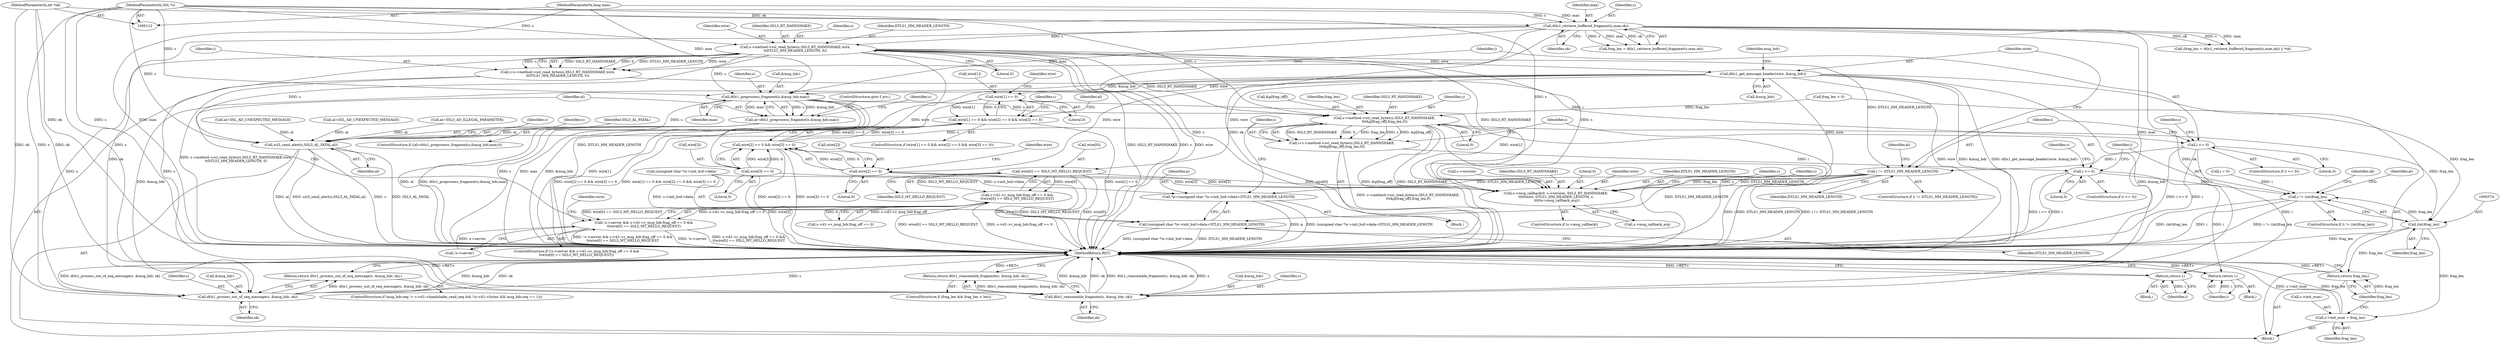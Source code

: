 digraph "0_openssl_d3152655d5319ce883c8e3ac4b99f8de4c59d846@API" {
"1000142" [label="(Call,s->method->ssl_read_bytes(s,SSL3_RT_HANDSHAKE,wire,\n\t\tDTLS1_HM_HEADER_LENGTH, 0))"];
"1000131" [label="(Call,dtls1_retrieve_buffered_fragment(s,max,ok))"];
"1000113" [label="(MethodParameterIn,SSL *s)"];
"1000116" [label="(MethodParameterIn,long max)"];
"1000117" [label="(MethodParameterIn,int *ok)"];
"1000140" [label="(Call,i=s->method->ssl_read_bytes(s,SSL3_RT_HANDSHAKE,wire,\n\t\tDTLS1_HM_HEADER_LENGTH, 0))"];
"1000149" [label="(Call,i <= 0)"];
"1000162" [label="(Return,return i;)"];
"1000165" [label="(Call,i != DTLS1_HM_HEADER_LENGTH)"];
"1000281" [label="(Call,s->msg_callback(0, s->version, SSL3_RT_HANDSHAKE, \n\t\t\t\t\twire, DTLS1_HM_HEADER_LENGTH, s, \n\t\t\t\t\ts->msg_callback_arg))"];
"1000328" [label="(Call,*p=(unsigned char *)s->init_buf->data+DTLS1_HM_HEADER_LENGTH)"];
"1000330" [label="(Call,(unsigned char *)s->init_buf->data+DTLS1_HM_HEADER_LENGTH)"];
"1000176" [label="(Call,dtls1_get_message_header(wire, &msg_hdr))"];
"1000204" [label="(Call,dtls1_process_out_of_seq_message(s, &msg_hdr, ok))"];
"1000203" [label="(Return,return dtls1_process_out_of_seq_message(s, &msg_hdr, ok);)"];
"1000231" [label="(Call,dtls1_reassemble_fragment(s, &msg_hdr, ok))"];
"1000230" [label="(Return,return dtls1_reassemble_fragment(s, &msg_hdr, ok);)"];
"1000252" [label="(Call,wire[0] == SSL3_MT_HELLO_REQUEST)"];
"1000242" [label="(Call,s->d1->r_msg_hdr.frag_off == 0 &&\n\t\twire[0] == SSL3_MT_HELLO_REQUEST)"];
"1000237" [label="(Call,!s->server && s->d1->r_msg_hdr.frag_off == 0 &&\n\t\twire[0] == SSL3_MT_HELLO_REQUEST)"];
"1000260" [label="(Call,wire[1] == 0)"];
"1000259" [label="(Call,wire[1] == 0 && wire[2] == 0 && wire[3] == 0)"];
"1000266" [label="(Call,wire[2] == 0)"];
"1000265" [label="(Call,wire[2] == 0 && wire[3] == 0)"];
"1000271" [label="(Call,wire[3] == 0)"];
"1000311" [label="(Call,dtls1_preprocess_fragment(s,&msg_hdr,max))"];
"1000309" [label="(Call,al=dtls1_preprocess_fragment(s,&msg_hdr,max))"];
"1000396" [label="(Call,ssl3_send_alert(s,SSL3_AL_FATAL,al))"];
"1000341" [label="(Call,s->method->ssl_read_bytes(s,SSL3_RT_HANDSHAKE,\n\t\t\t&p[frag_off],frag_len,0))"];
"1000339" [label="(Call,i=s->method->ssl_read_bytes(s,SSL3_RT_HANDSHAKE,\n\t\t\t&p[frag_off],frag_len,0))"];
"1000351" [label="(Call,i <= 0)"];
"1000364" [label="(Return,return i;)"];
"1000371" [label="(Call,i != (int)frag_len)"];
"1000373" [label="(Call,(int)frag_len)"];
"1000388" [label="(Call,s->init_num = frag_len)"];
"1000393" [label="(Return,return frag_len;)"];
"1000283" [label="(Call,s->version)"];
"1000204" [label="(Call,dtls1_process_out_of_seq_message(s, &msg_hdr, ok))"];
"1000133" [label="(Identifier,max)"];
"1000224" [label="(ControlStructure,if (frag_len && frag_len < len))"];
"1000177" [label="(Identifier,wire)"];
"1000388" [label="(Call,s->init_num = frag_len)"];
"1000275" [label="(Literal,0)"];
"1000279" [label="(Identifier,s)"];
"1000277" [label="(ControlStructure,if (s->msg_callback))"];
"1000134" [label="(Identifier,ok)"];
"1000118" [label="(Block,)"];
"1000252" [label="(Call,wire[0] == SSL3_MT_HELLO_REQUEST)"];
"1000367" [label="(Call,i = 0)"];
"1000203" [label="(Return,return dtls1_process_out_of_seq_message(s, &msg_hdr, ok);)"];
"1000264" [label="(Literal,0)"];
"1000166" [label="(Identifier,i)"];
"1000399" [label="(Identifier,al)"];
"1000386" [label="(Identifier,ok)"];
"1000357" [label="(Identifier,s)"];
"1000129" [label="(Call,frag_len = dtls1_retrieve_buffered_fragment(s,max,ok))"];
"1000272" [label="(Call,wire[3])"];
"1000364" [label="(Return,return i;)"];
"1000302" [label="(Identifier,al)"];
"1000375" [label="(Identifier,frag_len)"];
"1000233" [label="(Call,&msg_hdr)"];
"1000301" [label="(Call,al=SSL_AD_UNEXPECTED_MESSAGE)"];
"1000260" [label="(Call,wire[1] == 0)"];
"1000371" [label="(Call,i != (int)frag_len)"];
"1000180" [label="(ControlStructure,if (msg_hdr.seq != s->d1->handshake_read_seq && !(s->d1->listen && msg_hdr.seq == 1)))"];
"1000312" [label="(Identifier,s)"];
"1000132" [label="(Identifier,s)"];
"1000268" [label="(Identifier,wire)"];
"1000308" [label="(ControlStructure,if ((al=dtls1_preprocess_fragment(s,&msg_hdr,max))))"];
"1000131" [label="(Call,dtls1_retrieve_buffered_fragment(s,max,ok))"];
"1000270" [label="(Literal,0)"];
"1000316" [label="(ControlStructure,goto f_err;)"];
"1000339" [label="(Call,i=s->method->ssl_read_bytes(s,SSL3_RT_HANDSHAKE,\n\t\t\t&p[frag_off],frag_len,0))"];
"1000165" [label="(Call,i != DTLS1_HM_HEADER_LENGTH)"];
"1000116" [label="(MethodParameterIn,long max)"];
"1000258" [label="(ControlStructure,if (wire[1] == 0 && wire[2] == 0 && wire[3] == 0))"];
"1000330" [label="(Call,(unsigned char *)s->init_buf->data+DTLS1_HM_HEADER_LENGTH)"];
"1000265" [label="(Call,wire[2] == 0 && wire[3] == 0)"];
"1000329" [label="(Identifier,p)"];
"1000286" [label="(Identifier,SSL3_RT_HANDSHAKE)"];
"1000152" [label="(Block,)"];
"1000253" [label="(Call,wire[0])"];
"1000230" [label="(Return,return dtls1_reassemble_fragment(s, &msg_hdr, ok);)"];
"1000140" [label="(Call,i=s->method->ssl_read_bytes(s,SSL3_RT_HANDSHAKE,wire,\n\t\tDTLS1_HM_HEADER_LENGTH, 0))"];
"1000261" [label="(Call,wire[1])"];
"1000162" [label="(Return,return i;)"];
"1000392" [label="(Identifier,frag_len)"];
"1000341" [label="(Call,s->method->ssl_read_bytes(s,SSL3_RT_HANDSHAKE,\n\t\t\t&p[frag_off],frag_len,0))"];
"1000144" [label="(Identifier,SSL3_RT_HANDSHAKE)"];
"1000259" [label="(Call,wire[1] == 0 && wire[2] == 0 && wire[3] == 0)"];
"1000117" [label="(MethodParameterIn,int *ok)"];
"1000235" [label="(Identifier,ok)"];
"1000323" [label="(Call,frag_len > 0)"];
"1000326" [label="(Block,)"];
"1000242" [label="(Call,s->d1->r_msg_hdr.frag_off == 0 &&\n\t\twire[0] == SSL3_MT_HELLO_REQUEST)"];
"1000352" [label="(Identifier,i)"];
"1000282" [label="(Literal,0)"];
"1000148" [label="(ControlStructure,if (i <= 0))"];
"1000350" [label="(ControlStructure,if (i <= 0))"];
"1000287" [label="(Identifier,wire)"];
"1000412" [label="(MethodReturn,RET)"];
"1000232" [label="(Identifier,s)"];
"1000396" [label="(Call,ssl3_send_alert(s,SSL3_AL_FATAL,al))"];
"1000393" [label="(Return,return frag_len;)"];
"1000151" [label="(Literal,0)"];
"1000169" [label="(Call,al=SSL_AD_UNEXPECTED_MESSAGE)"];
"1000143" [label="(Identifier,s)"];
"1000267" [label="(Call,wire[2])"];
"1000141" [label="(Identifier,i)"];
"1000184" [label="(Identifier,msg_hdr)"];
"1000309" [label="(Call,al=dtls1_preprocess_fragment(s,&msg_hdr,max))"];
"1000343" [label="(Identifier,SSL3_RT_HANDSHAKE)"];
"1000342" [label="(Identifier,s)"];
"1000155" [label="(Identifier,s)"];
"1000142" [label="(Call,s->method->ssl_read_bytes(s,SSL3_RT_HANDSHAKE,wire,\n\t\tDTLS1_HM_HEADER_LENGTH, 0))"];
"1000377" [label="(Call,al=SSL3_AD_ILLEGAL_PARAMETER)"];
"1000266" [label="(Call,wire[2] == 0)"];
"1000315" [label="(Identifier,max)"];
"1000344" [label="(Call,&p[frag_off])"];
"1000176" [label="(Call,dtls1_get_message_header(wire, &msg_hdr))"];
"1000170" [label="(Identifier,al)"];
"1000146" [label="(Identifier,DTLS1_HM_HEADER_LENGTH)"];
"1000290" [label="(Call,s->msg_callback_arg)"];
"1000351" [label="(Call,i <= 0)"];
"1000271" [label="(Call,wire[3] == 0)"];
"1000149" [label="(Call,i <= 0)"];
"1000163" [label="(Identifier,i)"];
"1000238" [label="(Call,!s->server)"];
"1000349" [label="(Literal,0)"];
"1000365" [label="(Identifier,i)"];
"1000147" [label="(Literal,0)"];
"1000394" [label="(Identifier,frag_len)"];
"1000262" [label="(Identifier,wire)"];
"1000288" [label="(Identifier,DTLS1_HM_HEADER_LENGTH)"];
"1000338" [label="(Identifier,DTLS1_HM_HEADER_LENGTH)"];
"1000289" [label="(Identifier,s)"];
"1000378" [label="(Identifier,al)"];
"1000128" [label="(Call,(frag_len = dtls1_retrieve_buffered_fragment(s,max,ok)) || *ok)"];
"1000348" [label="(Identifier,frag_len)"];
"1000372" [label="(Identifier,i)"];
"1000150" [label="(Identifier,i)"];
"1000313" [label="(Call,&msg_hdr)"];
"1000389" [label="(Call,s->init_num)"];
"1000295" [label="(Identifier,s)"];
"1000354" [label="(Block,)"];
"1000164" [label="(ControlStructure,if (i != DTLS1_HM_HEADER_LENGTH))"];
"1000256" [label="(Identifier,SSL3_MT_HELLO_REQUEST)"];
"1000145" [label="(Identifier,wire)"];
"1000311" [label="(Call,dtls1_preprocess_fragment(s,&msg_hdr,max))"];
"1000178" [label="(Call,&msg_hdr)"];
"1000397" [label="(Identifier,s)"];
"1000281" [label="(Call,s->msg_callback(0, s->version, SSL3_RT_HANDSHAKE, \n\t\t\t\t\twire, DTLS1_HM_HEADER_LENGTH, s, \n\t\t\t\t\ts->msg_callback_arg))"];
"1000205" [label="(Identifier,s)"];
"1000402" [label="(Identifier,s)"];
"1000236" [label="(ControlStructure,if (!s->server && s->d1->r_msg_hdr.frag_off == 0 &&\n\t\twire[0] == SSL3_MT_HELLO_REQUEST))"];
"1000328" [label="(Call,*p=(unsigned char *)s->init_buf->data+DTLS1_HM_HEADER_LENGTH)"];
"1000370" [label="(ControlStructure,if (i != (int)frag_len))"];
"1000273" [label="(Identifier,wire)"];
"1000231" [label="(Call,dtls1_reassemble_fragment(s, &msg_hdr, ok))"];
"1000373" [label="(Call,(int)frag_len)"];
"1000237" [label="(Call,!s->server && s->d1->r_msg_hdr.frag_off == 0 &&\n\t\twire[0] == SSL3_MT_HELLO_REQUEST)"];
"1000206" [label="(Call,&msg_hdr)"];
"1000331" [label="(Call,(unsigned char *)s->init_buf->data)"];
"1000319" [label="(Identifier,s)"];
"1000113" [label="(MethodParameterIn,SSL *s)"];
"1000243" [label="(Call,s->d1->r_msg_hdr.frag_off == 0)"];
"1000340" [label="(Identifier,i)"];
"1000398" [label="(Identifier,SSL3_AL_FATAL)"];
"1000208" [label="(Identifier,ok)"];
"1000353" [label="(Literal,0)"];
"1000167" [label="(Identifier,DTLS1_HM_HEADER_LENGTH)"];
"1000310" [label="(Identifier,al)"];
"1000142" -> "1000140"  [label="AST: "];
"1000142" -> "1000147"  [label="CFG: "];
"1000143" -> "1000142"  [label="AST: "];
"1000144" -> "1000142"  [label="AST: "];
"1000145" -> "1000142"  [label="AST: "];
"1000146" -> "1000142"  [label="AST: "];
"1000147" -> "1000142"  [label="AST: "];
"1000140" -> "1000142"  [label="CFG: "];
"1000142" -> "1000412"  [label="DDG: DTLS1_HM_HEADER_LENGTH"];
"1000142" -> "1000412"  [label="DDG: SSL3_RT_HANDSHAKE"];
"1000142" -> "1000412"  [label="DDG: s"];
"1000142" -> "1000412"  [label="DDG: wire"];
"1000142" -> "1000140"  [label="DDG: SSL3_RT_HANDSHAKE"];
"1000142" -> "1000140"  [label="DDG: 0"];
"1000142" -> "1000140"  [label="DDG: DTLS1_HM_HEADER_LENGTH"];
"1000142" -> "1000140"  [label="DDG: wire"];
"1000142" -> "1000140"  [label="DDG: s"];
"1000131" -> "1000142"  [label="DDG: s"];
"1000113" -> "1000142"  [label="DDG: s"];
"1000142" -> "1000165"  [label="DDG: DTLS1_HM_HEADER_LENGTH"];
"1000142" -> "1000176"  [label="DDG: wire"];
"1000142" -> "1000204"  [label="DDG: s"];
"1000142" -> "1000231"  [label="DDG: s"];
"1000142" -> "1000281"  [label="DDG: SSL3_RT_HANDSHAKE"];
"1000142" -> "1000281"  [label="DDG: s"];
"1000142" -> "1000311"  [label="DDG: s"];
"1000142" -> "1000341"  [label="DDG: SSL3_RT_HANDSHAKE"];
"1000142" -> "1000396"  [label="DDG: s"];
"1000131" -> "1000129"  [label="AST: "];
"1000131" -> "1000134"  [label="CFG: "];
"1000132" -> "1000131"  [label="AST: "];
"1000133" -> "1000131"  [label="AST: "];
"1000134" -> "1000131"  [label="AST: "];
"1000129" -> "1000131"  [label="CFG: "];
"1000131" -> "1000412"  [label="DDG: s"];
"1000131" -> "1000412"  [label="DDG: ok"];
"1000131" -> "1000412"  [label="DDG: max"];
"1000131" -> "1000128"  [label="DDG: s"];
"1000131" -> "1000128"  [label="DDG: max"];
"1000131" -> "1000128"  [label="DDG: ok"];
"1000131" -> "1000129"  [label="DDG: s"];
"1000131" -> "1000129"  [label="DDG: max"];
"1000131" -> "1000129"  [label="DDG: ok"];
"1000113" -> "1000131"  [label="DDG: s"];
"1000116" -> "1000131"  [label="DDG: max"];
"1000117" -> "1000131"  [label="DDG: ok"];
"1000131" -> "1000204"  [label="DDG: ok"];
"1000131" -> "1000231"  [label="DDG: ok"];
"1000131" -> "1000311"  [label="DDG: max"];
"1000113" -> "1000112"  [label="AST: "];
"1000113" -> "1000412"  [label="DDG: s"];
"1000113" -> "1000204"  [label="DDG: s"];
"1000113" -> "1000231"  [label="DDG: s"];
"1000113" -> "1000281"  [label="DDG: s"];
"1000113" -> "1000311"  [label="DDG: s"];
"1000113" -> "1000341"  [label="DDG: s"];
"1000113" -> "1000396"  [label="DDG: s"];
"1000116" -> "1000112"  [label="AST: "];
"1000116" -> "1000412"  [label="DDG: max"];
"1000116" -> "1000311"  [label="DDG: max"];
"1000117" -> "1000112"  [label="AST: "];
"1000117" -> "1000412"  [label="DDG: ok"];
"1000117" -> "1000204"  [label="DDG: ok"];
"1000117" -> "1000231"  [label="DDG: ok"];
"1000140" -> "1000118"  [label="AST: "];
"1000141" -> "1000140"  [label="AST: "];
"1000150" -> "1000140"  [label="CFG: "];
"1000140" -> "1000412"  [label="DDG: s->method->ssl_read_bytes(s,SSL3_RT_HANDSHAKE,wire,\n\t\tDTLS1_HM_HEADER_LENGTH, 0)"];
"1000140" -> "1000149"  [label="DDG: i"];
"1000149" -> "1000148"  [label="AST: "];
"1000149" -> "1000151"  [label="CFG: "];
"1000150" -> "1000149"  [label="AST: "];
"1000151" -> "1000149"  [label="AST: "];
"1000155" -> "1000149"  [label="CFG: "];
"1000166" -> "1000149"  [label="CFG: "];
"1000149" -> "1000412"  [label="DDG: i <= 0"];
"1000149" -> "1000412"  [label="DDG: i"];
"1000149" -> "1000162"  [label="DDG: i"];
"1000149" -> "1000165"  [label="DDG: i"];
"1000162" -> "1000152"  [label="AST: "];
"1000162" -> "1000163"  [label="CFG: "];
"1000163" -> "1000162"  [label="AST: "];
"1000412" -> "1000162"  [label="CFG: "];
"1000162" -> "1000412"  [label="DDG: <RET>"];
"1000163" -> "1000162"  [label="DDG: i"];
"1000165" -> "1000164"  [label="AST: "];
"1000165" -> "1000167"  [label="CFG: "];
"1000166" -> "1000165"  [label="AST: "];
"1000167" -> "1000165"  [label="AST: "];
"1000170" -> "1000165"  [label="CFG: "];
"1000177" -> "1000165"  [label="CFG: "];
"1000165" -> "1000412"  [label="DDG: i"];
"1000165" -> "1000412"  [label="DDG: DTLS1_HM_HEADER_LENGTH"];
"1000165" -> "1000412"  [label="DDG: i != DTLS1_HM_HEADER_LENGTH"];
"1000165" -> "1000281"  [label="DDG: DTLS1_HM_HEADER_LENGTH"];
"1000165" -> "1000328"  [label="DDG: DTLS1_HM_HEADER_LENGTH"];
"1000165" -> "1000330"  [label="DDG: DTLS1_HM_HEADER_LENGTH"];
"1000281" -> "1000277"  [label="AST: "];
"1000281" -> "1000290"  [label="CFG: "];
"1000282" -> "1000281"  [label="AST: "];
"1000283" -> "1000281"  [label="AST: "];
"1000286" -> "1000281"  [label="AST: "];
"1000287" -> "1000281"  [label="AST: "];
"1000288" -> "1000281"  [label="AST: "];
"1000289" -> "1000281"  [label="AST: "];
"1000290" -> "1000281"  [label="AST: "];
"1000295" -> "1000281"  [label="CFG: "];
"1000252" -> "1000281"  [label="DDG: wire[0]"];
"1000266" -> "1000281"  [label="DDG: wire[2]"];
"1000176" -> "1000281"  [label="DDG: wire"];
"1000260" -> "1000281"  [label="DDG: wire[1]"];
"1000271" -> "1000281"  [label="DDG: wire[3]"];
"1000328" -> "1000326"  [label="AST: "];
"1000328" -> "1000330"  [label="CFG: "];
"1000329" -> "1000328"  [label="AST: "];
"1000330" -> "1000328"  [label="AST: "];
"1000340" -> "1000328"  [label="CFG: "];
"1000328" -> "1000412"  [label="DDG: p"];
"1000328" -> "1000412"  [label="DDG: (unsigned char *)s->init_buf->data+DTLS1_HM_HEADER_LENGTH"];
"1000331" -> "1000328"  [label="DDG: s->init_buf->data"];
"1000330" -> "1000338"  [label="CFG: "];
"1000331" -> "1000330"  [label="AST: "];
"1000338" -> "1000330"  [label="AST: "];
"1000330" -> "1000412"  [label="DDG: (unsigned char *)s->init_buf->data"];
"1000330" -> "1000412"  [label="DDG: DTLS1_HM_HEADER_LENGTH"];
"1000331" -> "1000330"  [label="DDG: s->init_buf->data"];
"1000176" -> "1000118"  [label="AST: "];
"1000176" -> "1000178"  [label="CFG: "];
"1000177" -> "1000176"  [label="AST: "];
"1000178" -> "1000176"  [label="AST: "];
"1000184" -> "1000176"  [label="CFG: "];
"1000176" -> "1000412"  [label="DDG: &msg_hdr"];
"1000176" -> "1000412"  [label="DDG: dtls1_get_message_header(wire, &msg_hdr)"];
"1000176" -> "1000412"  [label="DDG: wire"];
"1000176" -> "1000204"  [label="DDG: &msg_hdr"];
"1000176" -> "1000231"  [label="DDG: &msg_hdr"];
"1000176" -> "1000252"  [label="DDG: wire"];
"1000176" -> "1000260"  [label="DDG: wire"];
"1000176" -> "1000266"  [label="DDG: wire"];
"1000176" -> "1000271"  [label="DDG: wire"];
"1000176" -> "1000311"  [label="DDG: &msg_hdr"];
"1000204" -> "1000203"  [label="AST: "];
"1000204" -> "1000208"  [label="CFG: "];
"1000205" -> "1000204"  [label="AST: "];
"1000206" -> "1000204"  [label="AST: "];
"1000208" -> "1000204"  [label="AST: "];
"1000203" -> "1000204"  [label="CFG: "];
"1000204" -> "1000412"  [label="DDG: &msg_hdr"];
"1000204" -> "1000412"  [label="DDG: ok"];
"1000204" -> "1000412"  [label="DDG: s"];
"1000204" -> "1000412"  [label="DDG: dtls1_process_out_of_seq_message(s, &msg_hdr, ok)"];
"1000204" -> "1000203"  [label="DDG: dtls1_process_out_of_seq_message(s, &msg_hdr, ok)"];
"1000203" -> "1000180"  [label="AST: "];
"1000412" -> "1000203"  [label="CFG: "];
"1000203" -> "1000412"  [label="DDG: <RET>"];
"1000231" -> "1000230"  [label="AST: "];
"1000231" -> "1000235"  [label="CFG: "];
"1000232" -> "1000231"  [label="AST: "];
"1000233" -> "1000231"  [label="AST: "];
"1000235" -> "1000231"  [label="AST: "];
"1000230" -> "1000231"  [label="CFG: "];
"1000231" -> "1000412"  [label="DDG: &msg_hdr"];
"1000231" -> "1000412"  [label="DDG: ok"];
"1000231" -> "1000412"  [label="DDG: dtls1_reassemble_fragment(s, &msg_hdr, ok)"];
"1000231" -> "1000412"  [label="DDG: s"];
"1000231" -> "1000230"  [label="DDG: dtls1_reassemble_fragment(s, &msg_hdr, ok)"];
"1000230" -> "1000224"  [label="AST: "];
"1000412" -> "1000230"  [label="CFG: "];
"1000230" -> "1000412"  [label="DDG: <RET>"];
"1000252" -> "1000242"  [label="AST: "];
"1000252" -> "1000256"  [label="CFG: "];
"1000253" -> "1000252"  [label="AST: "];
"1000256" -> "1000252"  [label="AST: "];
"1000242" -> "1000252"  [label="CFG: "];
"1000252" -> "1000412"  [label="DDG: wire[0]"];
"1000252" -> "1000412"  [label="DDG: SSL3_MT_HELLO_REQUEST"];
"1000252" -> "1000242"  [label="DDG: wire[0]"];
"1000252" -> "1000242"  [label="DDG: SSL3_MT_HELLO_REQUEST"];
"1000242" -> "1000237"  [label="AST: "];
"1000242" -> "1000243"  [label="CFG: "];
"1000243" -> "1000242"  [label="AST: "];
"1000237" -> "1000242"  [label="CFG: "];
"1000242" -> "1000412"  [label="DDG: wire[0] == SSL3_MT_HELLO_REQUEST"];
"1000242" -> "1000412"  [label="DDG: s->d1->r_msg_hdr.frag_off == 0"];
"1000242" -> "1000237"  [label="DDG: s->d1->r_msg_hdr.frag_off == 0"];
"1000242" -> "1000237"  [label="DDG: wire[0] == SSL3_MT_HELLO_REQUEST"];
"1000243" -> "1000242"  [label="DDG: s->d1->r_msg_hdr.frag_off"];
"1000243" -> "1000242"  [label="DDG: 0"];
"1000237" -> "1000236"  [label="AST: "];
"1000237" -> "1000238"  [label="CFG: "];
"1000238" -> "1000237"  [label="AST: "];
"1000262" -> "1000237"  [label="CFG: "];
"1000310" -> "1000237"  [label="CFG: "];
"1000237" -> "1000412"  [label="DDG: !s->server && s->d1->r_msg_hdr.frag_off == 0 &&\n\t\twire[0] == SSL3_MT_HELLO_REQUEST"];
"1000237" -> "1000412"  [label="DDG: !s->server"];
"1000237" -> "1000412"  [label="DDG: s->d1->r_msg_hdr.frag_off == 0 &&\n\t\twire[0] == SSL3_MT_HELLO_REQUEST"];
"1000238" -> "1000237"  [label="DDG: s->server"];
"1000260" -> "1000259"  [label="AST: "];
"1000260" -> "1000264"  [label="CFG: "];
"1000261" -> "1000260"  [label="AST: "];
"1000264" -> "1000260"  [label="AST: "];
"1000268" -> "1000260"  [label="CFG: "];
"1000259" -> "1000260"  [label="CFG: "];
"1000260" -> "1000412"  [label="DDG: wire[1]"];
"1000260" -> "1000259"  [label="DDG: wire[1]"];
"1000260" -> "1000259"  [label="DDG: 0"];
"1000259" -> "1000258"  [label="AST: "];
"1000259" -> "1000265"  [label="CFG: "];
"1000265" -> "1000259"  [label="AST: "];
"1000279" -> "1000259"  [label="CFG: "];
"1000302" -> "1000259"  [label="CFG: "];
"1000259" -> "1000412"  [label="DDG: wire[1] == 0 && wire[2] == 0 && wire[3] == 0"];
"1000259" -> "1000412"  [label="DDG: wire[1] == 0"];
"1000259" -> "1000412"  [label="DDG: wire[2] == 0 && wire[3] == 0"];
"1000265" -> "1000259"  [label="DDG: wire[2] == 0"];
"1000265" -> "1000259"  [label="DDG: wire[3] == 0"];
"1000266" -> "1000265"  [label="AST: "];
"1000266" -> "1000270"  [label="CFG: "];
"1000267" -> "1000266"  [label="AST: "];
"1000270" -> "1000266"  [label="AST: "];
"1000273" -> "1000266"  [label="CFG: "];
"1000265" -> "1000266"  [label="CFG: "];
"1000266" -> "1000412"  [label="DDG: wire[2]"];
"1000266" -> "1000265"  [label="DDG: wire[2]"];
"1000266" -> "1000265"  [label="DDG: 0"];
"1000265" -> "1000271"  [label="CFG: "];
"1000271" -> "1000265"  [label="AST: "];
"1000265" -> "1000412"  [label="DDG: wire[2] == 0"];
"1000265" -> "1000412"  [label="DDG: wire[3] == 0"];
"1000271" -> "1000265"  [label="DDG: wire[3]"];
"1000271" -> "1000265"  [label="DDG: 0"];
"1000271" -> "1000275"  [label="CFG: "];
"1000272" -> "1000271"  [label="AST: "];
"1000275" -> "1000271"  [label="AST: "];
"1000271" -> "1000412"  [label="DDG: wire[3]"];
"1000311" -> "1000309"  [label="AST: "];
"1000311" -> "1000315"  [label="CFG: "];
"1000312" -> "1000311"  [label="AST: "];
"1000313" -> "1000311"  [label="AST: "];
"1000315" -> "1000311"  [label="AST: "];
"1000309" -> "1000311"  [label="CFG: "];
"1000311" -> "1000412"  [label="DDG: s"];
"1000311" -> "1000412"  [label="DDG: max"];
"1000311" -> "1000412"  [label="DDG: &msg_hdr"];
"1000311" -> "1000309"  [label="DDG: s"];
"1000311" -> "1000309"  [label="DDG: &msg_hdr"];
"1000311" -> "1000309"  [label="DDG: max"];
"1000311" -> "1000341"  [label="DDG: s"];
"1000311" -> "1000396"  [label="DDG: s"];
"1000309" -> "1000308"  [label="AST: "];
"1000310" -> "1000309"  [label="AST: "];
"1000316" -> "1000309"  [label="CFG: "];
"1000319" -> "1000309"  [label="CFG: "];
"1000309" -> "1000412"  [label="DDG: al"];
"1000309" -> "1000412"  [label="DDG: dtls1_preprocess_fragment(s,&msg_hdr,max)"];
"1000309" -> "1000396"  [label="DDG: al"];
"1000396" -> "1000118"  [label="AST: "];
"1000396" -> "1000399"  [label="CFG: "];
"1000397" -> "1000396"  [label="AST: "];
"1000398" -> "1000396"  [label="AST: "];
"1000399" -> "1000396"  [label="AST: "];
"1000402" -> "1000396"  [label="CFG: "];
"1000396" -> "1000412"  [label="DDG: ssl3_send_alert(s,SSL3_AL_FATAL,al)"];
"1000396" -> "1000412"  [label="DDG: s"];
"1000396" -> "1000412"  [label="DDG: SSL3_AL_FATAL"];
"1000396" -> "1000412"  [label="DDG: al"];
"1000341" -> "1000396"  [label="DDG: s"];
"1000301" -> "1000396"  [label="DDG: al"];
"1000377" -> "1000396"  [label="DDG: al"];
"1000169" -> "1000396"  [label="DDG: al"];
"1000341" -> "1000339"  [label="AST: "];
"1000341" -> "1000349"  [label="CFG: "];
"1000342" -> "1000341"  [label="AST: "];
"1000343" -> "1000341"  [label="AST: "];
"1000344" -> "1000341"  [label="AST: "];
"1000348" -> "1000341"  [label="AST: "];
"1000349" -> "1000341"  [label="AST: "];
"1000339" -> "1000341"  [label="CFG: "];
"1000341" -> "1000412"  [label="DDG: &p[frag_off]"];
"1000341" -> "1000412"  [label="DDG: SSL3_RT_HANDSHAKE"];
"1000341" -> "1000412"  [label="DDG: frag_len"];
"1000341" -> "1000412"  [label="DDG: s"];
"1000341" -> "1000339"  [label="DDG: SSL3_RT_HANDSHAKE"];
"1000341" -> "1000339"  [label="DDG: 0"];
"1000341" -> "1000339"  [label="DDG: frag_len"];
"1000341" -> "1000339"  [label="DDG: s"];
"1000341" -> "1000339"  [label="DDG: &p[frag_off]"];
"1000323" -> "1000341"  [label="DDG: frag_len"];
"1000341" -> "1000373"  [label="DDG: frag_len"];
"1000339" -> "1000326"  [label="AST: "];
"1000340" -> "1000339"  [label="AST: "];
"1000352" -> "1000339"  [label="CFG: "];
"1000339" -> "1000412"  [label="DDG: s->method->ssl_read_bytes(s,SSL3_RT_HANDSHAKE,\n\t\t\t&p[frag_off],frag_len,0)"];
"1000339" -> "1000351"  [label="DDG: i"];
"1000351" -> "1000350"  [label="AST: "];
"1000351" -> "1000353"  [label="CFG: "];
"1000352" -> "1000351"  [label="AST: "];
"1000353" -> "1000351"  [label="AST: "];
"1000357" -> "1000351"  [label="CFG: "];
"1000372" -> "1000351"  [label="CFG: "];
"1000351" -> "1000412"  [label="DDG: i <= 0"];
"1000351" -> "1000412"  [label="DDG: i"];
"1000351" -> "1000364"  [label="DDG: i"];
"1000351" -> "1000371"  [label="DDG: i"];
"1000364" -> "1000354"  [label="AST: "];
"1000364" -> "1000365"  [label="CFG: "];
"1000365" -> "1000364"  [label="AST: "];
"1000412" -> "1000364"  [label="CFG: "];
"1000364" -> "1000412"  [label="DDG: <RET>"];
"1000365" -> "1000364"  [label="DDG: i"];
"1000371" -> "1000370"  [label="AST: "];
"1000371" -> "1000373"  [label="CFG: "];
"1000372" -> "1000371"  [label="AST: "];
"1000373" -> "1000371"  [label="AST: "];
"1000378" -> "1000371"  [label="CFG: "];
"1000386" -> "1000371"  [label="CFG: "];
"1000371" -> "1000412"  [label="DDG: (int)frag_len"];
"1000371" -> "1000412"  [label="DDG: i"];
"1000371" -> "1000412"  [label="DDG: i != (int)frag_len"];
"1000367" -> "1000371"  [label="DDG: i"];
"1000373" -> "1000371"  [label="DDG: frag_len"];
"1000373" -> "1000375"  [label="CFG: "];
"1000374" -> "1000373"  [label="AST: "];
"1000375" -> "1000373"  [label="AST: "];
"1000373" -> "1000412"  [label="DDG: frag_len"];
"1000323" -> "1000373"  [label="DDG: frag_len"];
"1000373" -> "1000388"  [label="DDG: frag_len"];
"1000373" -> "1000393"  [label="DDG: frag_len"];
"1000388" -> "1000118"  [label="AST: "];
"1000388" -> "1000392"  [label="CFG: "];
"1000389" -> "1000388"  [label="AST: "];
"1000392" -> "1000388"  [label="AST: "];
"1000394" -> "1000388"  [label="CFG: "];
"1000388" -> "1000412"  [label="DDG: s->init_num"];
"1000388" -> "1000412"  [label="DDG: frag_len"];
"1000393" -> "1000118"  [label="AST: "];
"1000393" -> "1000394"  [label="CFG: "];
"1000394" -> "1000393"  [label="AST: "];
"1000412" -> "1000393"  [label="CFG: "];
"1000393" -> "1000412"  [label="DDG: <RET>"];
"1000394" -> "1000393"  [label="DDG: frag_len"];
}
